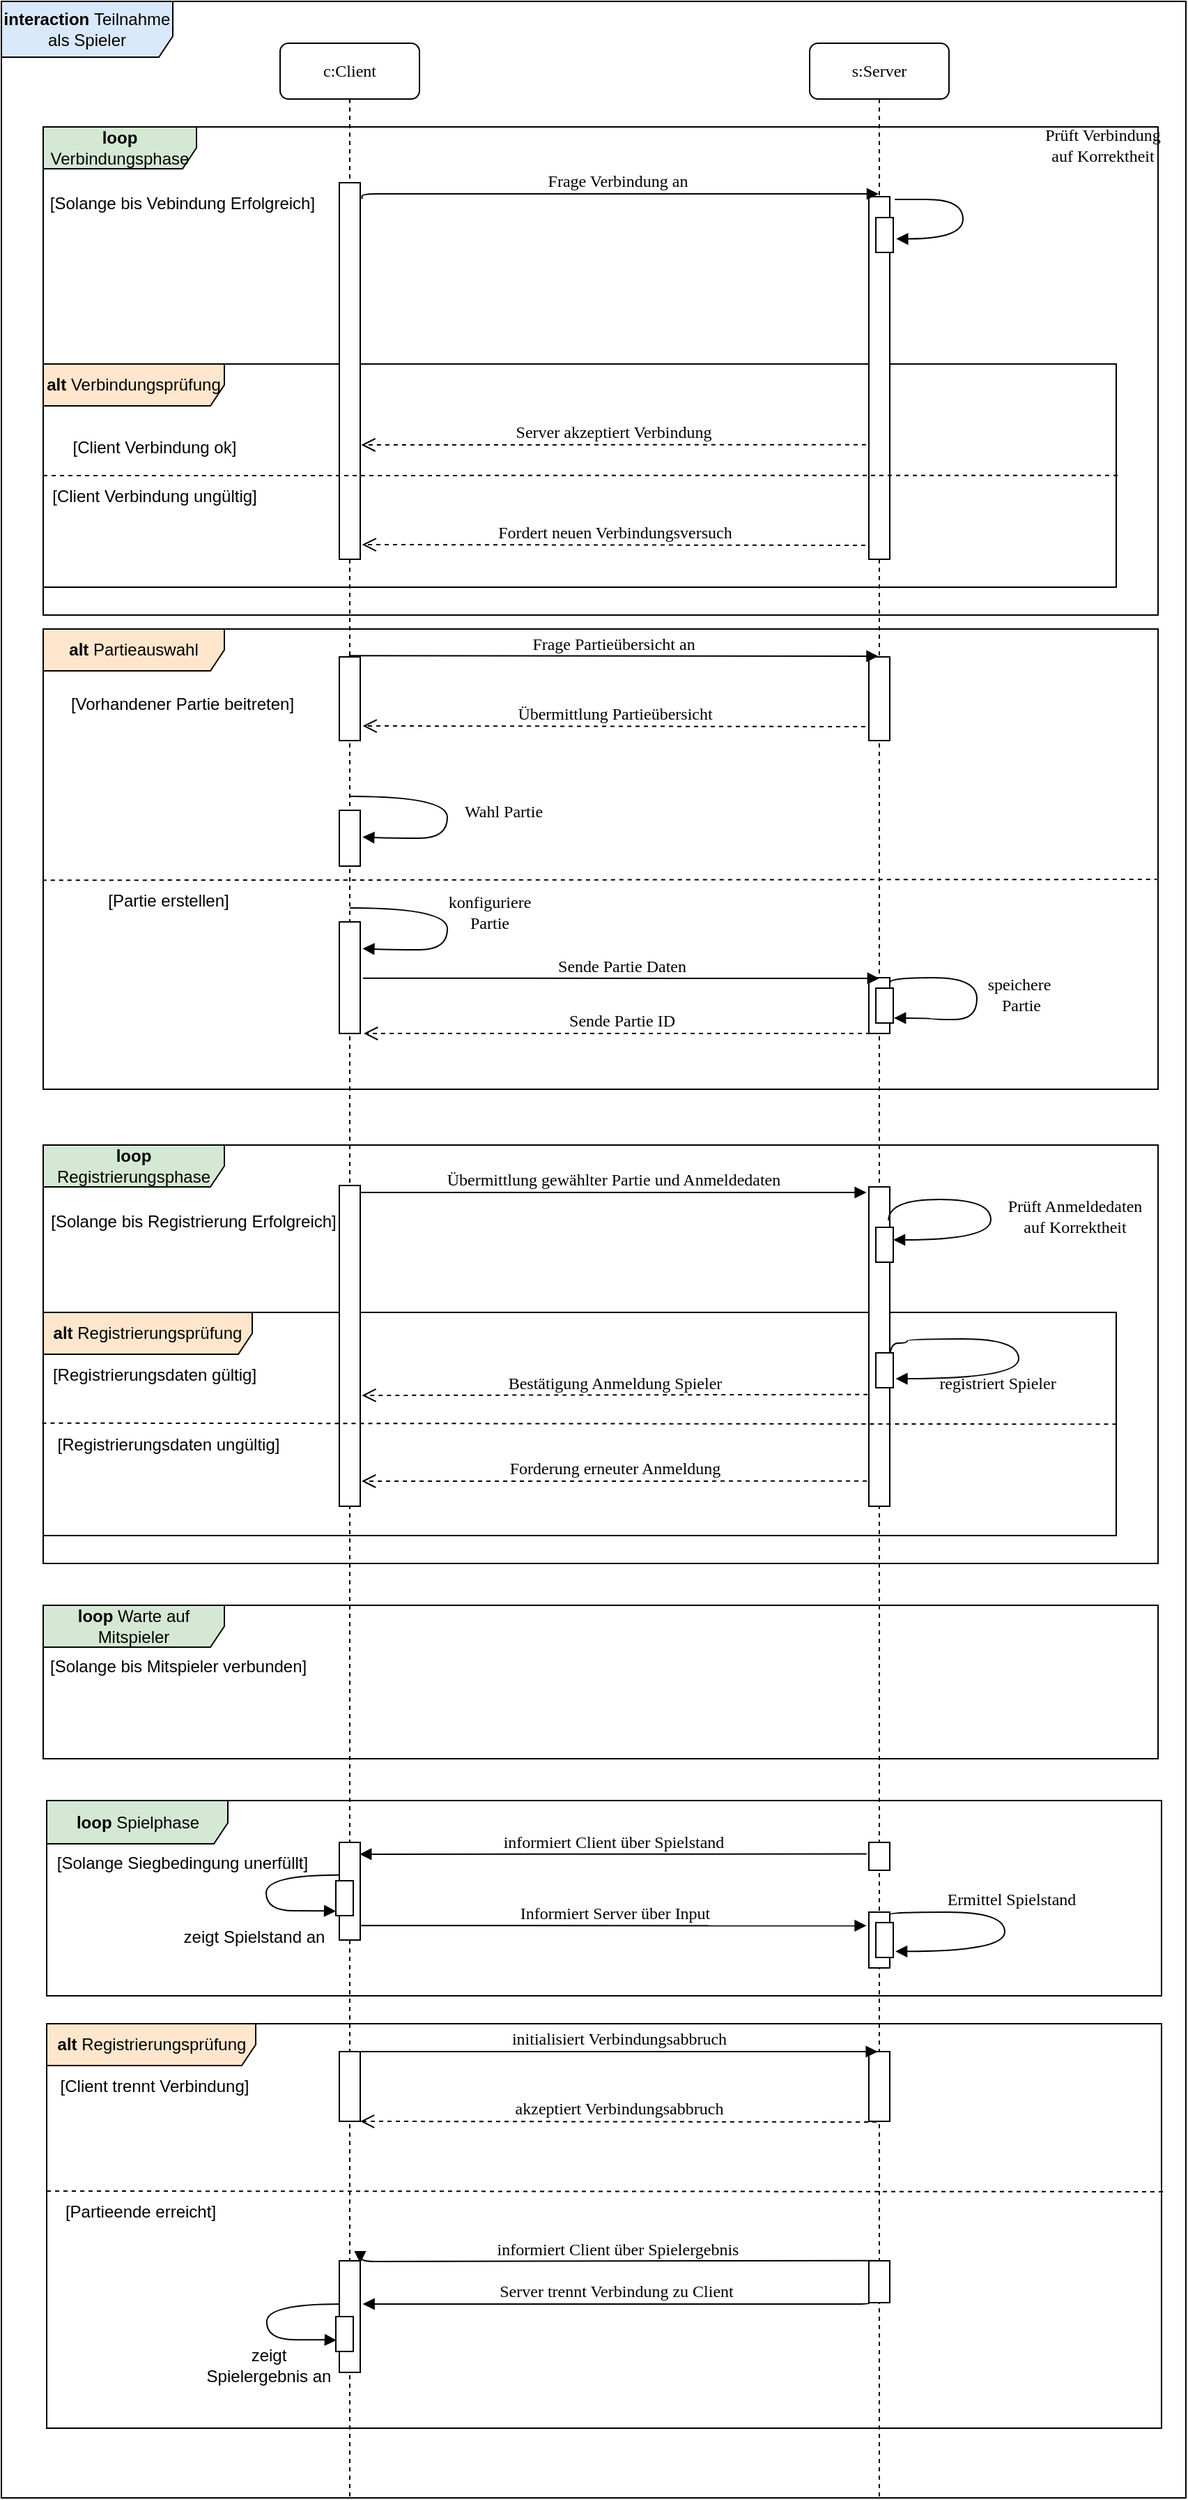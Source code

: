<mxfile version="15.8.4" type="device"><diagram id="1lyN-E-5_SOzz4CdL1tj" name="Page-1"><mxGraphModel dx="1102" dy="865" grid="1" gridSize="10" guides="1" tooltips="1" connect="1" arrows="1" fold="1" page="1" pageScale="1" pageWidth="827" pageHeight="1169" math="0" shadow="0"><root><mxCell id="0"/><mxCell id="1" parent="0"/><mxCell id="5Dfk5We9yVQgsLf2ldzW-84" value="&lt;b&gt;interaction &lt;/b&gt;Teilnahme als Spieler" style="shape=umlFrame;whiteSpace=wrap;html=1;width=123;height=40;fillColor=#dae8fc;strokeColor=#000000;" parent="1" vertex="1"><mxGeometry x="240" y="90" width="850" height="1790" as="geometry"/></mxCell><mxCell id="5Dfk5We9yVQgsLf2ldzW-65" value="&lt;b&gt;loop &lt;/b&gt;Spielphase" style="shape=umlFrame;whiteSpace=wrap;html=1;width=130;height=31;fillColor=#d5e8d4;strokeColor=#000000;" parent="1" vertex="1"><mxGeometry x="272.5" y="1380" width="800" height="140" as="geometry"/></mxCell><mxCell id="5Dfk5We9yVQgsLf2ldzW-55" value="&lt;b&gt;alt &lt;/b&gt;Registrierungsprüfung" style="shape=umlFrame;whiteSpace=wrap;html=1;width=150;height=30;fillColor=#ffe6cc;strokeColor=#000000;" parent="1" vertex="1"><mxGeometry x="270" y="1030" width="770" height="160" as="geometry"/></mxCell><mxCell id="5Dfk5We9yVQgsLf2ldzW-53" value="&lt;b&gt;loop &lt;/b&gt;Registrierungsphase" style="shape=umlFrame;whiteSpace=wrap;html=1;width=130;height=30;fillColor=#d5e8d4;strokeColor=#000000;" parent="1" vertex="1"><mxGeometry x="270" y="910" width="800" height="300" as="geometry"/></mxCell><mxCell id="5Dfk5We9yVQgsLf2ldzW-38" value="&lt;b&gt;alt &lt;/b&gt;Partieauswahl" style="shape=umlFrame;whiteSpace=wrap;html=1;width=130;height=30;strokeColor=#000000;fillColor=#ffe6cc;" parent="1" vertex="1"><mxGeometry x="270" y="540" width="800" height="330" as="geometry"/></mxCell><mxCell id="5Dfk5We9yVQgsLf2ldzW-20" value="&lt;b&gt;loop &lt;/b&gt;Verbindungsphase" style="shape=umlFrame;whiteSpace=wrap;html=1;width=110;height=30;fillColor=#d5e8d4;strokeColor=#000000;" parent="1" vertex="1"><mxGeometry x="270" y="180" width="800" height="350" as="geometry"/></mxCell><mxCell id="5Dfk5We9yVQgsLf2ldzW-21" value="&lt;b&gt;alt &lt;/b&gt;Verbindungsprüfung" style="shape=umlFrame;whiteSpace=wrap;html=1;width=130;height=30;strokeColor=#000000;fillColor=#ffe6cc;" parent="1" vertex="1"><mxGeometry x="270" y="350" width="770" height="160" as="geometry"/></mxCell><mxCell id="5Dfk5We9yVQgsLf2ldzW-8" value="s:Server" style="shape=umlLifeline;perimeter=lifelinePerimeter;whiteSpace=wrap;html=1;container=1;collapsible=0;recursiveResize=0;outlineConnect=0;rounded=1;shadow=0;comic=0;labelBackgroundColor=none;strokeWidth=1;fontFamily=Verdana;fontSize=12;align=center;" parent="1" vertex="1"><mxGeometry x="820" y="120" width="100" height="1760" as="geometry"/></mxCell><mxCell id="5Dfk5We9yVQgsLf2ldzW-9" value="" style="html=1;points=[];perimeter=orthogonalPerimeter;rounded=0;shadow=0;comic=0;labelBackgroundColor=none;strokeWidth=1;fontFamily=Verdana;fontSize=12;align=center;" parent="5Dfk5We9yVQgsLf2ldzW-8" vertex="1"><mxGeometry x="42.5" y="110" width="15" height="260" as="geometry"/></mxCell><mxCell id="5Dfk5We9yVQgsLf2ldzW-10" value="" style="html=1;points=[];perimeter=orthogonalPerimeter;rounded=0;shadow=0;comic=0;labelBackgroundColor=none;strokeWidth=1;fontFamily=Verdana;fontSize=12;align=center;" parent="5Dfk5We9yVQgsLf2ldzW-8" vertex="1"><mxGeometry x="47.5" y="125" width="12.5" height="25" as="geometry"/></mxCell><mxCell id="5Dfk5We9yVQgsLf2ldzW-11" value="&lt;font style=&quot;font-size: 12px&quot;&gt;Prüft Verbindung&lt;br&gt;auf Korrektheit&lt;/font&gt;" style="html=1;verticalAlign=bottom;endArrow=block;labelBackgroundColor=none;fontFamily=Verdana;fontSize=12;elbow=vertical;edgeStyle=orthogonalEdgeStyle;curved=1;entryX=1.172;entryY=0.61;entryDx=0;entryDy=0;entryPerimeter=0;" parent="5Dfk5We9yVQgsLf2ldzW-8" target="5Dfk5We9yVQgsLf2ldzW-10" edge="1"><mxGeometry x="0.275" y="50" relative="1" as="geometry"><mxPoint x="62" y="112" as="sourcePoint"/><mxPoint x="80" y="140" as="targetPoint"/><Array as="points"><mxPoint x="58" y="112"/><mxPoint x="110" y="112"/><mxPoint x="110" y="140"/></Array><mxPoint x="50" y="-50" as="offset"/></mxGeometry></mxCell><mxCell id="5Dfk5We9yVQgsLf2ldzW-13" value="" style="html=1;points=[];perimeter=orthogonalPerimeter;rounded=0;shadow=0;comic=0;labelBackgroundColor=none;strokeWidth=1;fontFamily=Verdana;fontSize=12;align=center;" parent="5Dfk5We9yVQgsLf2ldzW-8" vertex="1"><mxGeometry x="42.5" y="820" width="15" height="229" as="geometry"/></mxCell><mxCell id="5Dfk5We9yVQgsLf2ldzW-14" value="" style="html=1;points=[];perimeter=orthogonalPerimeter;rounded=0;shadow=0;comic=0;labelBackgroundColor=none;strokeWidth=1;fontFamily=Verdana;fontSize=12;align=center;" parent="5Dfk5We9yVQgsLf2ldzW-8" vertex="1"><mxGeometry x="47.5" y="849" width="12.5" height="25" as="geometry"/></mxCell><mxCell id="5Dfk5We9yVQgsLf2ldzW-15" value="&lt;font style=&quot;font-size: 12px&quot;&gt;Prüft Anmeldedaten&lt;br&gt;auf Korrektheit&lt;/font&gt;" style="html=1;verticalAlign=bottom;endArrow=block;labelBackgroundColor=none;fontFamily=Verdana;fontSize=12;elbow=vertical;edgeStyle=orthogonalEdgeStyle;curved=1;exitX=0.939;exitY=0.105;exitPerimeter=0;exitDx=0;exitDy=0;" parent="5Dfk5We9yVQgsLf2ldzW-8" source="5Dfk5We9yVQgsLf2ldzW-13" edge="1"><mxGeometry x="0.253" y="-60" relative="1" as="geometry"><mxPoint x="80.69" y="789.07" as="sourcePoint"/><mxPoint x="60" y="858" as="targetPoint"/><Array as="points"><mxPoint x="57" y="829"/><mxPoint x="130" y="829"/><mxPoint x="130" y="858"/></Array><mxPoint x="60" y="60" as="offset"/></mxGeometry></mxCell><mxCell id="5Dfk5We9yVQgsLf2ldzW-16" value="&lt;font style=&quot;font-size: 12px&quot;&gt;&amp;nbsp; &amp;nbsp;registriert Spieler&lt;/font&gt;" style="html=1;verticalAlign=bottom;endArrow=block;labelBackgroundColor=none;fontFamily=Verdana;fontSize=12;elbow=vertical;edgeStyle=orthogonalEdgeStyle;curved=1;exitX=1.012;exitY=0.533;exitPerimeter=0;exitDx=0;exitDy=0;entryX=1.137;entryY=0.741;entryDx=0;entryDy=0;entryPerimeter=0;" parent="5Dfk5We9yVQgsLf2ldzW-8" source="5Dfk5We9yVQgsLf2ldzW-13" target="5Dfk5We9yVQgsLf2ldzW-17" edge="1"><mxGeometry x="0.385" y="12" relative="1" as="geometry"><mxPoint x="69.995" y="933.11" as="sourcePoint"/><mxPoint x="73.41" y="957.96" as="targetPoint"/><Array as="points"><mxPoint x="70" y="932"/><mxPoint x="70" y="929"/><mxPoint x="150" y="929"/><mxPoint x="150" y="958"/></Array><mxPoint as="offset"/></mxGeometry></mxCell><mxCell id="5Dfk5We9yVQgsLf2ldzW-17" value="" style="html=1;points=[];perimeter=orthogonalPerimeter;rounded=0;shadow=0;comic=0;labelBackgroundColor=none;strokeWidth=1;fontFamily=Verdana;fontSize=12;align=center;" parent="5Dfk5We9yVQgsLf2ldzW-8" vertex="1"><mxGeometry x="47.5" y="939" width="12.5" height="25" as="geometry"/></mxCell><mxCell id="5Dfk5We9yVQgsLf2ldzW-46" value="" style="html=1;points=[];perimeter=orthogonalPerimeter;rounded=0;shadow=0;comic=0;labelBackgroundColor=none;strokeWidth=1;fontFamily=Verdana;fontSize=12;align=center;" parent="5Dfk5We9yVQgsLf2ldzW-8" vertex="1"><mxGeometry x="42.5" y="670" width="15" height="40" as="geometry"/></mxCell><mxCell id="5Dfk5We9yVQgsLf2ldzW-50" value="" style="html=1;points=[];perimeter=orthogonalPerimeter;rounded=0;shadow=0;comic=0;labelBackgroundColor=none;strokeWidth=1;fontFamily=Verdana;fontSize=12;align=center;" parent="5Dfk5We9yVQgsLf2ldzW-8" vertex="1"><mxGeometry x="47.5" y="677.5" width="12.5" height="25" as="geometry"/></mxCell><mxCell id="5Dfk5We9yVQgsLf2ldzW-51" value="&lt;span&gt;speichere&lt;br&gt;&amp;nbsp;Partie&lt;br&gt;&lt;/span&gt;" style="html=1;verticalAlign=bottom;endArrow=block;labelBackgroundColor=none;fontFamily=Verdana;fontSize=12;elbow=vertical;edgeStyle=orthogonalEdgeStyle;curved=1;entryX=1.045;entryY=0.859;entryDx=0;entryDy=0;entryPerimeter=0;exitX=1.009;exitY=0.083;exitDx=0;exitDy=0;exitPerimeter=0;" parent="5Dfk5We9yVQgsLf2ldzW-8" source="5Dfk5We9yVQgsLf2ldzW-46" target="5Dfk5We9yVQgsLf2ldzW-50" edge="1"><mxGeometry x="0.213" y="30" relative="1" as="geometry"><mxPoint x="57.499" y="669.997" as="sourcePoint"/><mxPoint x="66.66" y="699.13" as="targetPoint"/><Array as="points"><mxPoint x="58" y="670"/><mxPoint x="120" y="670"/><mxPoint x="120" y="700"/><mxPoint x="88" y="700"/></Array><mxPoint as="offset"/></mxGeometry></mxCell><mxCell id="5Dfk5We9yVQgsLf2ldzW-71" value="" style="html=1;points=[];perimeter=orthogonalPerimeter;rounded=0;shadow=0;comic=0;labelBackgroundColor=none;strokeWidth=1;fontFamily=Verdana;fontSize=12;align=center;" parent="5Dfk5We9yVQgsLf2ldzW-8" vertex="1"><mxGeometry x="42.5" y="1340" width="15" height="40" as="geometry"/></mxCell><mxCell id="5Dfk5We9yVQgsLf2ldzW-75" value="" style="html=1;points=[];perimeter=orthogonalPerimeter;rounded=0;shadow=0;comic=0;labelBackgroundColor=none;strokeWidth=1;fontFamily=Verdana;fontSize=12;align=center;" parent="5Dfk5We9yVQgsLf2ldzW-8" vertex="1"><mxGeometry x="47.5" y="1347.5" width="12.5" height="25" as="geometry"/></mxCell><mxCell id="5Dfk5We9yVQgsLf2ldzW-76" value="&lt;font style=&quot;font-size: 12px&quot;&gt;&amp;nbsp; &amp;nbsp;Ermittel Spielstand&lt;/font&gt;" style="html=1;verticalAlign=bottom;endArrow=block;labelBackgroundColor=none;fontFamily=Verdana;fontSize=12;elbow=vertical;edgeStyle=orthogonalEdgeStyle;curved=1;entryX=1.121;entryY=0.826;entryDx=0;entryDy=0;entryPerimeter=0;exitX=1.034;exitY=0.041;exitDx=0;exitDy=0;exitPerimeter=0;" parent="5Dfk5We9yVQgsLf2ldzW-8" source="5Dfk5We9yVQgsLf2ldzW-71" target="5Dfk5We9yVQgsLf2ldzW-75" edge="1"><mxGeometry x="-0.121" relative="1" as="geometry"><mxPoint x="80" y="1340" as="sourcePoint"/><mxPoint x="71.713" y="1368.525" as="targetPoint"/><Array as="points"><mxPoint x="58" y="1340"/><mxPoint x="140" y="1340"/><mxPoint x="140" y="1368"/></Array><mxPoint as="offset"/></mxGeometry></mxCell><mxCell id="5Dfk5We9yVQgsLf2ldzW-81" value="" style="html=1;points=[];perimeter=orthogonalPerimeter;rounded=0;shadow=0;comic=0;labelBackgroundColor=none;strokeWidth=1;fontFamily=Verdana;fontSize=12;align=center;" parent="5Dfk5We9yVQgsLf2ldzW-8" vertex="1"><mxGeometry x="42.5" y="1440" width="15" height="50" as="geometry"/></mxCell><mxCell id="5Dfk5We9yVQgsLf2ldzW-1" value="c:Client" style="shape=umlLifeline;perimeter=lifelinePerimeter;whiteSpace=wrap;html=1;container=1;collapsible=0;recursiveResize=0;outlineConnect=0;rounded=1;shadow=0;comic=0;labelBackgroundColor=none;strokeWidth=1;fontFamily=Verdana;fontSize=12;align=center;" parent="1" vertex="1"><mxGeometry x="440" y="120" width="100" height="1760" as="geometry"/></mxCell><mxCell id="5Dfk5We9yVQgsLf2ldzW-2" value="" style="html=1;points=[];perimeter=orthogonalPerimeter;rounded=0;shadow=0;comic=0;labelBackgroundColor=none;strokeWidth=1;fontFamily=Verdana;fontSize=12;align=center;" parent="5Dfk5We9yVQgsLf2ldzW-1" vertex="1"><mxGeometry x="42.5" y="100" width="15" height="270" as="geometry"/></mxCell><mxCell id="5Dfk5We9yVQgsLf2ldzW-4" value="" style="html=1;points=[];perimeter=orthogonalPerimeter;rounded=0;shadow=0;comic=0;labelBackgroundColor=none;strokeWidth=1;fontFamily=Verdana;fontSize=12;align=center;" parent="5Dfk5We9yVQgsLf2ldzW-1" vertex="1"><mxGeometry x="42.5" y="819" width="15" height="230" as="geometry"/></mxCell><mxCell id="5Dfk5We9yVQgsLf2ldzW-35" value="" style="html=1;points=[];perimeter=orthogonalPerimeter;rounded=0;shadow=0;comic=0;labelBackgroundColor=none;strokeWidth=1;fontFamily=Verdana;fontSize=12;align=center;" parent="5Dfk5We9yVQgsLf2ldzW-1" vertex="1"><mxGeometry x="42.5" y="550" width="15" height="40" as="geometry"/></mxCell><mxCell id="5Dfk5We9yVQgsLf2ldzW-37" value="&lt;font style=&quot;font-size: 12px&quot;&gt;Wahl Partie&lt;/font&gt;" style="html=1;verticalAlign=bottom;endArrow=block;labelBackgroundColor=none;fontFamily=Verdana;fontSize=12;elbow=vertical;edgeStyle=orthogonalEdgeStyle;curved=1;entryX=1.108;entryY=0.479;entryDx=0;entryDy=0;entryPerimeter=0;" parent="5Dfk5We9yVQgsLf2ldzW-1" source="5Dfk5We9yVQgsLf2ldzW-1" target="5Dfk5We9yVQgsLf2ldzW-35" edge="1"><mxGeometry x="0.121" y="40" relative="1" as="geometry"><mxPoint x="57.515" y="564.15" as="sourcePoint"/><mxPoint x="80" y="570" as="targetPoint"/><Array as="points"><mxPoint x="120" y="540"/><mxPoint x="120" y="570"/><mxPoint x="80" y="570"/></Array><mxPoint as="offset"/></mxGeometry></mxCell><mxCell id="5Dfk5We9yVQgsLf2ldzW-41" value="" style="html=1;points=[];perimeter=orthogonalPerimeter;rounded=0;shadow=0;comic=0;labelBackgroundColor=none;strokeWidth=1;fontFamily=Verdana;fontSize=12;align=center;" parent="5Dfk5We9yVQgsLf2ldzW-1" vertex="1"><mxGeometry x="42.5" y="630" width="15" height="80" as="geometry"/></mxCell><mxCell id="5Dfk5We9yVQgsLf2ldzW-42" value="&lt;span&gt;konfiguriere&lt;br&gt;Partie&lt;br&gt;&lt;/span&gt;" style="html=1;verticalAlign=bottom;endArrow=block;labelBackgroundColor=none;fontFamily=Verdana;fontSize=12;elbow=vertical;edgeStyle=orthogonalEdgeStyle;curved=1;entryX=1.108;entryY=0.479;entryDx=0;entryDy=0;entryPerimeter=0;" parent="5Dfk5We9yVQgsLf2ldzW-1" edge="1"><mxGeometry x="0.119" y="30" relative="1" as="geometry"><mxPoint x="49.999" y="619.997" as="sourcePoint"/><mxPoint x="59.16" y="649.13" as="targetPoint"/><Array as="points"><mxPoint x="120.04" y="619.97"/><mxPoint x="120.04" y="649.97"/><mxPoint x="80.04" y="649.97"/></Array><mxPoint as="offset"/></mxGeometry></mxCell><mxCell id="5Dfk5We9yVQgsLf2ldzW-80" value="" style="html=1;points=[];perimeter=orthogonalPerimeter;rounded=0;shadow=0;comic=0;labelBackgroundColor=none;strokeWidth=1;fontFamily=Verdana;fontSize=12;align=center;" parent="5Dfk5We9yVQgsLf2ldzW-1" vertex="1"><mxGeometry x="42.5" y="1440" width="15" height="50" as="geometry"/></mxCell><mxCell id="5Dfk5We9yVQgsLf2ldzW-7" value="Frage Verbindung an" style="html=1;verticalAlign=bottom;endArrow=block;labelBackgroundColor=none;fontFamily=Verdana;fontSize=12;edgeStyle=elbowEdgeStyle;elbow=vertical;exitX=1.086;exitY=0.043;exitDx=0;exitDy=0;exitPerimeter=0;" parent="1" source="5Dfk5We9yVQgsLf2ldzW-2" target="5Dfk5We9yVQgsLf2ldzW-8" edge="1"><mxGeometry relative="1" as="geometry"><mxPoint x="510" y="228" as="sourcePoint"/><mxPoint x="850" y="228" as="targetPoint"/><Array as="points"><mxPoint x="840" y="228"/></Array></mxGeometry></mxCell><mxCell id="5Dfk5We9yVQgsLf2ldzW-22" value="[Solange bis Vebindung Erfolgreich]" style="text;html=1;strokeColor=none;fillColor=none;align=center;verticalAlign=middle;whiteSpace=wrap;rounded=0;" parent="1" vertex="1"><mxGeometry x="270" y="220" width="200" height="30" as="geometry"/></mxCell><mxCell id="5Dfk5We9yVQgsLf2ldzW-23" value="[Partie erstellen]" style="text;html=1;strokeColor=none;fillColor=none;align=center;verticalAlign=middle;whiteSpace=wrap;rounded=0;" parent="1" vertex="1"><mxGeometry x="260" y="720" width="200" height="30" as="geometry"/></mxCell><mxCell id="5Dfk5We9yVQgsLf2ldzW-24" value="[Client Verbindung ungültig]" style="text;html=1;strokeColor=none;fillColor=none;align=center;verticalAlign=middle;whiteSpace=wrap;rounded=0;" parent="1" vertex="1"><mxGeometry x="250" y="430" width="200" height="30" as="geometry"/></mxCell><mxCell id="5Dfk5We9yVQgsLf2ldzW-25" value="" style="endArrow=none;dashed=1;html=1;rounded=0;entryX=1.002;entryY=0.499;entryDx=0;entryDy=0;entryPerimeter=0;" parent="1" edge="1"><mxGeometry width="50" height="50" relative="1" as="geometry"><mxPoint x="270.0" y="430" as="sourcePoint"/><mxPoint x="1041.54" y="429.84" as="targetPoint"/></mxGeometry></mxCell><mxCell id="5Dfk5We9yVQgsLf2ldzW-26" value="Server akzeptiert Verbindung" style="html=1;verticalAlign=bottom;endArrow=open;dashed=1;endSize=8;labelBackgroundColor=none;fontFamily=Verdana;fontSize=12;edgeStyle=elbowEdgeStyle;elbow=vertical;entryX=1.047;entryY=0.611;entryDx=0;entryDy=0;entryPerimeter=0;exitX=-0.137;exitY=0.684;exitDx=0;exitDy=0;exitPerimeter=0;" parent="1" source="5Dfk5We9yVQgsLf2ldzW-9" edge="1"><mxGeometry relative="1" as="geometry"><mxPoint x="498.205" y="408.31" as="targetPoint"/><Array as="points"/><mxPoint x="850" y="408" as="sourcePoint"/></mxGeometry></mxCell><mxCell id="5Dfk5We9yVQgsLf2ldzW-27" value="Fordert neuen Verbindungsversuch" style="html=1;verticalAlign=bottom;endArrow=open;dashed=1;endSize=8;labelBackgroundColor=none;fontFamily=Verdana;fontSize=12;edgeStyle=elbowEdgeStyle;elbow=vertical;entryX=1.088;entryY=0.961;entryDx=0;entryDy=0;entryPerimeter=0;" parent="1" target="5Dfk5We9yVQgsLf2ldzW-2" edge="1"><mxGeometry relative="1" as="geometry"><mxPoint x="510" y="481" as="targetPoint"/><Array as="points"/><mxPoint x="860" y="480" as="sourcePoint"/></mxGeometry></mxCell><mxCell id="5Dfk5We9yVQgsLf2ldzW-29" value="Übermittlung gewählter Partie und Anmeldedaten" style="html=1;verticalAlign=bottom;endArrow=block;labelBackgroundColor=none;fontFamily=Verdana;fontSize=12;edgeStyle=elbowEdgeStyle;elbow=vertical;exitX=0.963;exitY=0.022;exitDx=0;exitDy=0;exitPerimeter=0;entryX=-0.112;entryY=0.02;entryDx=0;entryDy=0;entryPerimeter=0;" parent="1" source="5Dfk5We9yVQgsLf2ldzW-4" target="5Dfk5We9yVQgsLf2ldzW-13" edge="1"><mxGeometry relative="1" as="geometry"><mxPoint x="489.324" y="1024.059" as="sourcePoint"/><mxPoint x="860" y="944" as="targetPoint"/><Array as="points"><mxPoint x="530" y="944"/></Array></mxGeometry></mxCell><mxCell id="5Dfk5We9yVQgsLf2ldzW-31" value="" style="html=1;points=[];perimeter=orthogonalPerimeter;rounded=0;shadow=0;comic=0;labelBackgroundColor=none;strokeWidth=1;fontFamily=Verdana;fontSize=12;align=center;" parent="1" vertex="1"><mxGeometry x="482.5" y="560" width="15" height="60" as="geometry"/></mxCell><mxCell id="5Dfk5We9yVQgsLf2ldzW-32" value="" style="html=1;points=[];perimeter=orthogonalPerimeter;rounded=0;shadow=0;comic=0;labelBackgroundColor=none;strokeWidth=1;fontFamily=Verdana;fontSize=12;align=center;" parent="1" vertex="1"><mxGeometry x="862.5" y="560" width="15" height="60" as="geometry"/></mxCell><mxCell id="5Dfk5We9yVQgsLf2ldzW-33" value="Frage Partieübersicht an" style="html=1;verticalAlign=bottom;endArrow=block;labelBackgroundColor=none;fontFamily=Verdana;fontSize=12;edgeStyle=elbowEdgeStyle;elbow=vertical;entryX=0.449;entryY=-0.006;entryDx=0;entryDy=0;entryPerimeter=0;" parent="1" edge="1"><mxGeometry relative="1" as="geometry"><mxPoint x="489.324" y="559.176" as="sourcePoint"/><mxPoint x="869.235" y="559.64" as="targetPoint"/><Array as="points"/></mxGeometry></mxCell><mxCell id="5Dfk5We9yVQgsLf2ldzW-34" value="Übermittlung Partieübersicht" style="html=1;verticalAlign=bottom;endArrow=open;dashed=1;endSize=8;labelBackgroundColor=none;fontFamily=Verdana;fontSize=12;edgeStyle=elbowEdgeStyle;elbow=vertical;entryX=1.122;entryY=0.819;entryDx=0;entryDy=0;entryPerimeter=0;" parent="1" edge="1"><mxGeometry relative="1" as="geometry"><mxPoint x="499.33" y="609.14" as="targetPoint"/><Array as="points"/><mxPoint x="860" y="610" as="sourcePoint"/></mxGeometry></mxCell><mxCell id="5Dfk5We9yVQgsLf2ldzW-39" value="[Client Verbindung ok]" style="text;html=1;strokeColor=none;fillColor=none;align=center;verticalAlign=middle;whiteSpace=wrap;rounded=0;" parent="1" vertex="1"><mxGeometry x="250" y="395" width="200" height="30" as="geometry"/></mxCell><mxCell id="5Dfk5We9yVQgsLf2ldzW-40" value="" style="endArrow=none;dashed=1;html=1;rounded=0;entryX=0.999;entryY=0.544;entryDx=0;entryDy=0;entryPerimeter=0;exitX=0.047;exitY=0.004;exitDx=0;exitDy=0;exitPerimeter=0;" parent="1" source="5Dfk5We9yVQgsLf2ldzW-23" target="5Dfk5We9yVQgsLf2ldzW-38" edge="1"><mxGeometry width="50" height="50" relative="1" as="geometry"><mxPoint x="280.0" y="720.16" as="sourcePoint"/><mxPoint x="1051.54" y="720.0" as="targetPoint"/></mxGeometry></mxCell><mxCell id="5Dfk5We9yVQgsLf2ldzW-44" value="[Vorhandener Partie beitreten]" style="text;html=1;strokeColor=none;fillColor=none;align=center;verticalAlign=middle;whiteSpace=wrap;rounded=0;" parent="1" vertex="1"><mxGeometry x="270" y="579" width="200" height="30" as="geometry"/></mxCell><mxCell id="5Dfk5We9yVQgsLf2ldzW-45" value="Sende Partie Daten" style="html=1;verticalAlign=bottom;endArrow=block;labelBackgroundColor=none;fontFamily=Verdana;fontSize=12;edgeStyle=elbowEdgeStyle;elbow=vertical;entryX=0.449;entryY=-0.006;entryDx=0;entryDy=0;entryPerimeter=0;exitX=1.127;exitY=0.504;exitDx=0;exitDy=0;exitPerimeter=0;" parent="1" source="5Dfk5We9yVQgsLf2ldzW-41" edge="1"><mxGeometry relative="1" as="geometry"><mxPoint x="510" y="790" as="sourcePoint"/><mxPoint x="869.915" y="790.47" as="targetPoint"/><Array as="points"/></mxGeometry></mxCell><mxCell id="5Dfk5We9yVQgsLf2ldzW-52" value="Sende Partie ID" style="html=1;verticalAlign=bottom;endArrow=open;dashed=1;endSize=8;labelBackgroundColor=none;fontFamily=Verdana;fontSize=12;edgeStyle=elbowEdgeStyle;elbow=vertical;entryX=1.167;entryY=1;entryDx=0;entryDy=0;entryPerimeter=0;" parent="1" source="5Dfk5We9yVQgsLf2ldzW-8" target="5Dfk5We9yVQgsLf2ldzW-41" edge="1"><mxGeometry relative="1" as="geometry"><mxPoint x="501.83" y="830.0" as="targetPoint"/><Array as="points"/><mxPoint x="862.5" y="830.86" as="sourcePoint"/></mxGeometry></mxCell><mxCell id="5Dfk5We9yVQgsLf2ldzW-54" value="[Solange bis Registrierung Erfolgreich]" style="text;html=1;strokeColor=none;fillColor=none;align=center;verticalAlign=middle;whiteSpace=wrap;rounded=0;" parent="1" vertex="1"><mxGeometry x="272.5" y="950" width="210" height="30" as="geometry"/></mxCell><mxCell id="5Dfk5We9yVQgsLf2ldzW-56" value="[Registrierungsdaten gültig]" style="text;html=1;strokeColor=none;fillColor=none;align=center;verticalAlign=middle;whiteSpace=wrap;rounded=0;" parent="1" vertex="1"><mxGeometry x="250" y="1060" width="200" height="30" as="geometry"/></mxCell><mxCell id="5Dfk5We9yVQgsLf2ldzW-57" value="" style="endArrow=none;dashed=1;html=1;rounded=0;exitX=-0.001;exitY=0.496;exitDx=0;exitDy=0;exitPerimeter=0;entryX=1;entryY=0.501;entryDx=0;entryDy=0;entryPerimeter=0;" parent="1" source="5Dfk5We9yVQgsLf2ldzW-55" target="5Dfk5We9yVQgsLf2ldzW-55" edge="1"><mxGeometry width="50" height="50" relative="1" as="geometry"><mxPoint x="272.5" y="1109.63" as="sourcePoint"/><mxPoint x="1030" y="1109" as="targetPoint"/></mxGeometry></mxCell><mxCell id="5Dfk5We9yVQgsLf2ldzW-58" value="[Registrierungsdaten ungültig]" style="text;html=1;strokeColor=none;fillColor=none;align=center;verticalAlign=middle;whiteSpace=wrap;rounded=0;" parent="1" vertex="1"><mxGeometry x="260" y="1110" width="200" height="30" as="geometry"/></mxCell><mxCell id="5Dfk5We9yVQgsLf2ldzW-59" value="Bestätigung Anmeldung Spieler" style="html=1;verticalAlign=bottom;endArrow=open;dashed=1;endSize=8;labelBackgroundColor=none;fontFamily=Verdana;fontSize=12;edgeStyle=elbowEdgeStyle;elbow=vertical;exitX=-0.058;exitY=0.65;exitDx=0;exitDy=0;exitPerimeter=0;entryX=1.081;entryY=0.655;entryDx=0;entryDy=0;entryPerimeter=0;" parent="1" source="5Dfk5We9yVQgsLf2ldzW-13" target="5Dfk5We9yVQgsLf2ldzW-4" edge="1"><mxGeometry relative="1" as="geometry"><mxPoint x="520" y="1089" as="targetPoint"/><Array as="points"/><mxPoint x="853" y="1089" as="sourcePoint"/></mxGeometry></mxCell><mxCell id="5Dfk5We9yVQgsLf2ldzW-60" value="Forderung erneuter Anmeldung" style="html=1;verticalAlign=bottom;endArrow=open;dashed=1;endSize=8;labelBackgroundColor=none;fontFamily=Verdana;fontSize=12;edgeStyle=elbowEdgeStyle;elbow=vertical;exitX=-0.098;exitY=0.921;exitDx=0;exitDy=0;exitPerimeter=0;entryX=1.066;entryY=0.921;entryDx=0;entryDy=0;entryPerimeter=0;" parent="1" source="5Dfk5We9yVQgsLf2ldzW-13" target="5Dfk5We9yVQgsLf2ldzW-4" edge="1"><mxGeometry relative="1" as="geometry"><mxPoint x="510" y="1150" as="targetPoint"/><Array as="points"/><mxPoint x="846.7" y="1150.15" as="sourcePoint"/></mxGeometry></mxCell><mxCell id="5Dfk5We9yVQgsLf2ldzW-63" value="&lt;b&gt;loop &lt;/b&gt;Warte auf Mitspieler" style="shape=umlFrame;whiteSpace=wrap;html=1;width=130;height=30;fillColor=#d5e8d4;strokeColor=#000000;" parent="1" vertex="1"><mxGeometry x="270" y="1240" width="800" height="110" as="geometry"/></mxCell><mxCell id="5Dfk5We9yVQgsLf2ldzW-64" value="&lt;div style=&quot;text-align: center&quot;&gt;&lt;span&gt;&lt;font face=&quot;helvetica&quot;&gt;[Solange bis Mitspieler verbunden]&lt;/font&gt;&lt;/span&gt;&lt;/div&gt;" style="text;whiteSpace=wrap;html=1;" parent="1" vertex="1"><mxGeometry x="272.5" y="1270" width="230" height="30" as="geometry"/></mxCell><mxCell id="5Dfk5We9yVQgsLf2ldzW-66" value="" style="html=1;points=[];perimeter=orthogonalPerimeter;rounded=0;shadow=0;comic=0;labelBackgroundColor=none;strokeWidth=1;fontFamily=Verdana;fontSize=12;align=center;" parent="1" vertex="1"><mxGeometry x="862.5" y="1410" width="15" height="20" as="geometry"/></mxCell><mxCell id="5Dfk5We9yVQgsLf2ldzW-67" value="" style="html=1;points=[];perimeter=orthogonalPerimeter;rounded=0;shadow=0;comic=0;labelBackgroundColor=none;strokeWidth=1;fontFamily=Verdana;fontSize=12;align=center;" parent="1" vertex="1"><mxGeometry x="482.5" y="1410" width="15" height="70" as="geometry"/></mxCell><mxCell id="5Dfk5We9yVQgsLf2ldzW-69" value="informiert Client über Spielstand" style="html=1;verticalAlign=bottom;endArrow=block;labelBackgroundColor=none;fontFamily=Verdana;fontSize=12;edgeStyle=elbowEdgeStyle;elbow=vertical;exitX=-0.104;exitY=0.414;exitDx=0;exitDy=0;exitPerimeter=0;entryX=0.973;entryY=0.118;entryDx=0;entryDy=0;entryPerimeter=0;" parent="1" source="5Dfk5We9yVQgsLf2ldzW-66" target="5Dfk5We9yVQgsLf2ldzW-67" edge="1"><mxGeometry relative="1" as="geometry"><mxPoint x="840" y="1420" as="sourcePoint"/><mxPoint x="520" y="1419" as="targetPoint"/><Array as="points"/></mxGeometry></mxCell><mxCell id="5Dfk5We9yVQgsLf2ldzW-74" value="Informiert Server über Input" style="html=1;verticalAlign=bottom;endArrow=block;labelBackgroundColor=none;fontFamily=Verdana;fontSize=12;edgeStyle=elbowEdgeStyle;elbow=vertical;entryX=-0.114;entryY=0.247;entryDx=0;entryDy=0;entryPerimeter=0;exitX=1.038;exitY=0.852;exitDx=0;exitDy=0;exitPerimeter=0;" parent="1" source="5Dfk5We9yVQgsLf2ldzW-67" target="5Dfk5We9yVQgsLf2ldzW-71" edge="1"><mxGeometry relative="1" as="geometry"><mxPoint x="501" y="1470" as="sourcePoint"/><mxPoint x="850" y="1470" as="targetPoint"/><Array as="points"><mxPoint x="546.68" y="1469.71"/></Array></mxGeometry></mxCell><mxCell id="5Dfk5We9yVQgsLf2ldzW-78" value="[Solange Siegbedingung unerfüllt]" style="text;html=1;strokeColor=none;fillColor=none;align=center;verticalAlign=middle;whiteSpace=wrap;rounded=0;" parent="1" vertex="1"><mxGeometry x="270" y="1410" width="200" height="30" as="geometry"/></mxCell><mxCell id="5Dfk5We9yVQgsLf2ldzW-82" value="initialisiert Verbindungsabbruch" style="html=1;verticalAlign=bottom;endArrow=block;labelBackgroundColor=none;fontFamily=Verdana;fontSize=12;edgeStyle=elbowEdgeStyle;elbow=vertical;exitX=1.044;exitY=0.201;exitDx=0;exitDy=0;exitPerimeter=0;" parent="1" edge="1"><mxGeometry relative="1" as="geometry"><mxPoint x="497.5" y="1560.05" as="sourcePoint"/><mxPoint x="868.84" y="1560" as="targetPoint"/><Array as="points"><mxPoint x="499.34" y="1560"/></Array></mxGeometry></mxCell><mxCell id="5Dfk5We9yVQgsLf2ldzW-83" value="akzeptiert Verbindungsabbruch" style="html=1;verticalAlign=bottom;endArrow=open;dashed=1;endSize=8;labelBackgroundColor=none;fontFamily=Verdana;fontSize=12;edgeStyle=elbowEdgeStyle;elbow=vertical;entryX=1.1;entryY=0.809;entryDx=0;entryDy=0;entryPerimeter=0;" parent="1" edge="1"><mxGeometry relative="1" as="geometry"><mxPoint x="497.5" y="1610" as="targetPoint"/><Array as="points"/><mxPoint x="868" y="1610.491" as="sourcePoint"/></mxGeometry></mxCell><mxCell id="owiNXnN1SivqofRvDxnN-1" value="" style="html=1;points=[];perimeter=orthogonalPerimeter;rounded=0;shadow=0;comic=0;labelBackgroundColor=none;strokeWidth=1;fontFamily=Verdana;fontSize=12;align=center;" parent="1" vertex="1"><mxGeometry x="480" y="1437.5" width="12.5" height="25" as="geometry"/></mxCell><mxCell id="owiNXnN1SivqofRvDxnN-2" value="&lt;font style=&quot;font-size: 12px&quot;&gt;zeigt Spielstand an&lt;/font&gt;" style="text;html=1;strokeColor=none;fillColor=none;align=center;verticalAlign=middle;whiteSpace=wrap;rounded=0;" parent="1" vertex="1"><mxGeometry x="360" y="1462.5" width="122.5" height="30" as="geometry"/></mxCell><mxCell id="owiNXnN1SivqofRvDxnN-4" value="" style="html=1;verticalAlign=bottom;endArrow=block;labelBackgroundColor=none;fontFamily=Verdana;fontSize=12;elbow=vertical;edgeStyle=orthogonalEdgeStyle;curved=1;exitX=-0.028;exitY=0.334;exitDx=0;exitDy=0;exitPerimeter=0;entryX=0.007;entryY=0.873;entryDx=0;entryDy=0;entryPerimeter=0;" parent="1" source="5Dfk5We9yVQgsLf2ldzW-67" target="owiNXnN1SivqofRvDxnN-1" edge="1"><mxGeometry x="0.638" y="-9" relative="1" as="geometry"><mxPoint x="368.01" y="1481.6" as="sourcePoint"/><mxPoint x="478" y="1462" as="targetPoint"/><Array as="points"><mxPoint x="430" y="1433"/><mxPoint x="430" y="1459"/><mxPoint x="470" y="1459"/></Array><mxPoint as="offset"/></mxGeometry></mxCell><mxCell id="owiNXnN1SivqofRvDxnN-5" value="&lt;b&gt;alt &lt;/b&gt;Registrierungsprüfung" style="shape=umlFrame;whiteSpace=wrap;html=1;width=150;height=30;fillColor=#ffe6cc;strokeColor=#000000;" parent="1" vertex="1"><mxGeometry x="272.5" y="1540" width="800" height="290" as="geometry"/></mxCell><mxCell id="owiNXnN1SivqofRvDxnN-6" value="" style="endArrow=none;dashed=1;html=1;rounded=0;entryX=0.999;entryY=0.476;entryDx=0;entryDy=0;entryPerimeter=0;" parent="1" edge="1"><mxGeometry width="50" height="50" relative="1" as="geometry"><mxPoint x="272.5" y="1660" as="sourcePoint"/><mxPoint x="1073.7" y="1660.48" as="targetPoint"/></mxGeometry></mxCell><mxCell id="owiNXnN1SivqofRvDxnN-7" value="[Client trennt Verbindung]" style="text;html=1;strokeColor=none;fillColor=none;align=center;verticalAlign=middle;whiteSpace=wrap;rounded=0;" parent="1" vertex="1"><mxGeometry x="250" y="1570" width="200" height="30" as="geometry"/></mxCell><mxCell id="owiNXnN1SivqofRvDxnN-8" value="[Partieende erreicht]" style="text;html=1;strokeColor=none;fillColor=none;align=center;verticalAlign=middle;whiteSpace=wrap;rounded=0;" parent="1" vertex="1"><mxGeometry x="240" y="1660" width="200" height="30" as="geometry"/></mxCell><mxCell id="owiNXnN1SivqofRvDxnN-9" value="" style="html=1;points=[];perimeter=orthogonalPerimeter;rounded=0;shadow=0;comic=0;labelBackgroundColor=none;strokeWidth=1;fontFamily=Verdana;fontSize=12;align=center;" parent="1" vertex="1"><mxGeometry x="482.5" y="1710" width="15" height="80" as="geometry"/></mxCell><mxCell id="owiNXnN1SivqofRvDxnN-10" value="" style="html=1;points=[];perimeter=orthogonalPerimeter;rounded=0;shadow=0;comic=0;labelBackgroundColor=none;strokeWidth=1;fontFamily=Verdana;fontSize=12;align=center;" parent="1" vertex="1"><mxGeometry x="862.5" y="1710" width="15" height="30" as="geometry"/></mxCell><mxCell id="owiNXnN1SivqofRvDxnN-11" value="informiert Client über Spielergebnis" style="html=1;verticalAlign=bottom;endArrow=block;labelBackgroundColor=none;fontFamily=Verdana;fontSize=12;edgeStyle=elbowEdgeStyle;elbow=vertical;exitX=0.312;exitY=-0.006;exitDx=0;exitDy=0;exitPerimeter=0;entryX=1.054;entryY=0.15;entryDx=0;entryDy=0;entryPerimeter=0;" parent="1" source="owiNXnN1SivqofRvDxnN-10" edge="1"><mxGeometry relative="1" as="geometry"><mxPoint x="860.685" y="1710" as="sourcePoint"/><mxPoint x="497.5" y="1711.6" as="targetPoint"/><Array as="points"/></mxGeometry></mxCell><mxCell id="owiNXnN1SivqofRvDxnN-12" value="Server trennt Verbindung zu Client" style="html=1;verticalAlign=bottom;endArrow=block;labelBackgroundColor=none;fontFamily=Verdana;fontSize=12;edgeStyle=elbowEdgeStyle;elbow=vertical;exitX=-0.067;exitY=0.445;exitDx=0;exitDy=0;exitPerimeter=0;entryX=1.054;entryY=0.15;entryDx=0;entryDy=0;entryPerimeter=0;" parent="1" edge="1"><mxGeometry relative="1" as="geometry"><mxPoint x="862.495" y="1740" as="sourcePoint"/><mxPoint x="499.31" y="1741.6" as="targetPoint"/><Array as="points"/></mxGeometry></mxCell><mxCell id="owiNXnN1SivqofRvDxnN-15" value="" style="html=1;points=[];perimeter=orthogonalPerimeter;rounded=0;shadow=0;comic=0;labelBackgroundColor=none;strokeWidth=1;fontFamily=Verdana;fontSize=12;align=center;" parent="1" vertex="1"><mxGeometry x="480" y="1750" width="12.5" height="25" as="geometry"/></mxCell><mxCell id="owiNXnN1SivqofRvDxnN-16" value="" style="html=1;verticalAlign=bottom;endArrow=block;labelBackgroundColor=none;fontFamily=Verdana;fontSize=12;elbow=vertical;edgeStyle=orthogonalEdgeStyle;curved=1;exitX=-0.028;exitY=0.334;exitDx=0;exitDy=0;exitPerimeter=0;entryX=0.007;entryY=0.873;entryDx=0;entryDy=0;entryPerimeter=0;" parent="1" edge="1"><mxGeometry x="0.638" y="-9" relative="1" as="geometry"><mxPoint x="482.5" y="1741" as="sourcePoint"/><mxPoint x="480.507" y="1766.945" as="targetPoint"/><Array as="points"><mxPoint x="430.42" y="1740.62"/><mxPoint x="430.42" y="1766.62"/><mxPoint x="470.42" y="1766.62"/></Array><mxPoint as="offset"/></mxGeometry></mxCell><mxCell id="owiNXnN1SivqofRvDxnN-19" value="&lt;font style=&quot;font-size: 12px&quot;&gt;zeigt Spielergebnis an&lt;/font&gt;" style="text;html=1;strokeColor=none;fillColor=none;align=center;verticalAlign=middle;whiteSpace=wrap;rounded=0;" parent="1" vertex="1"><mxGeometry x="382.5" y="1770" width="97.5" height="30" as="geometry"/></mxCell></root></mxGraphModel></diagram></mxfile>
